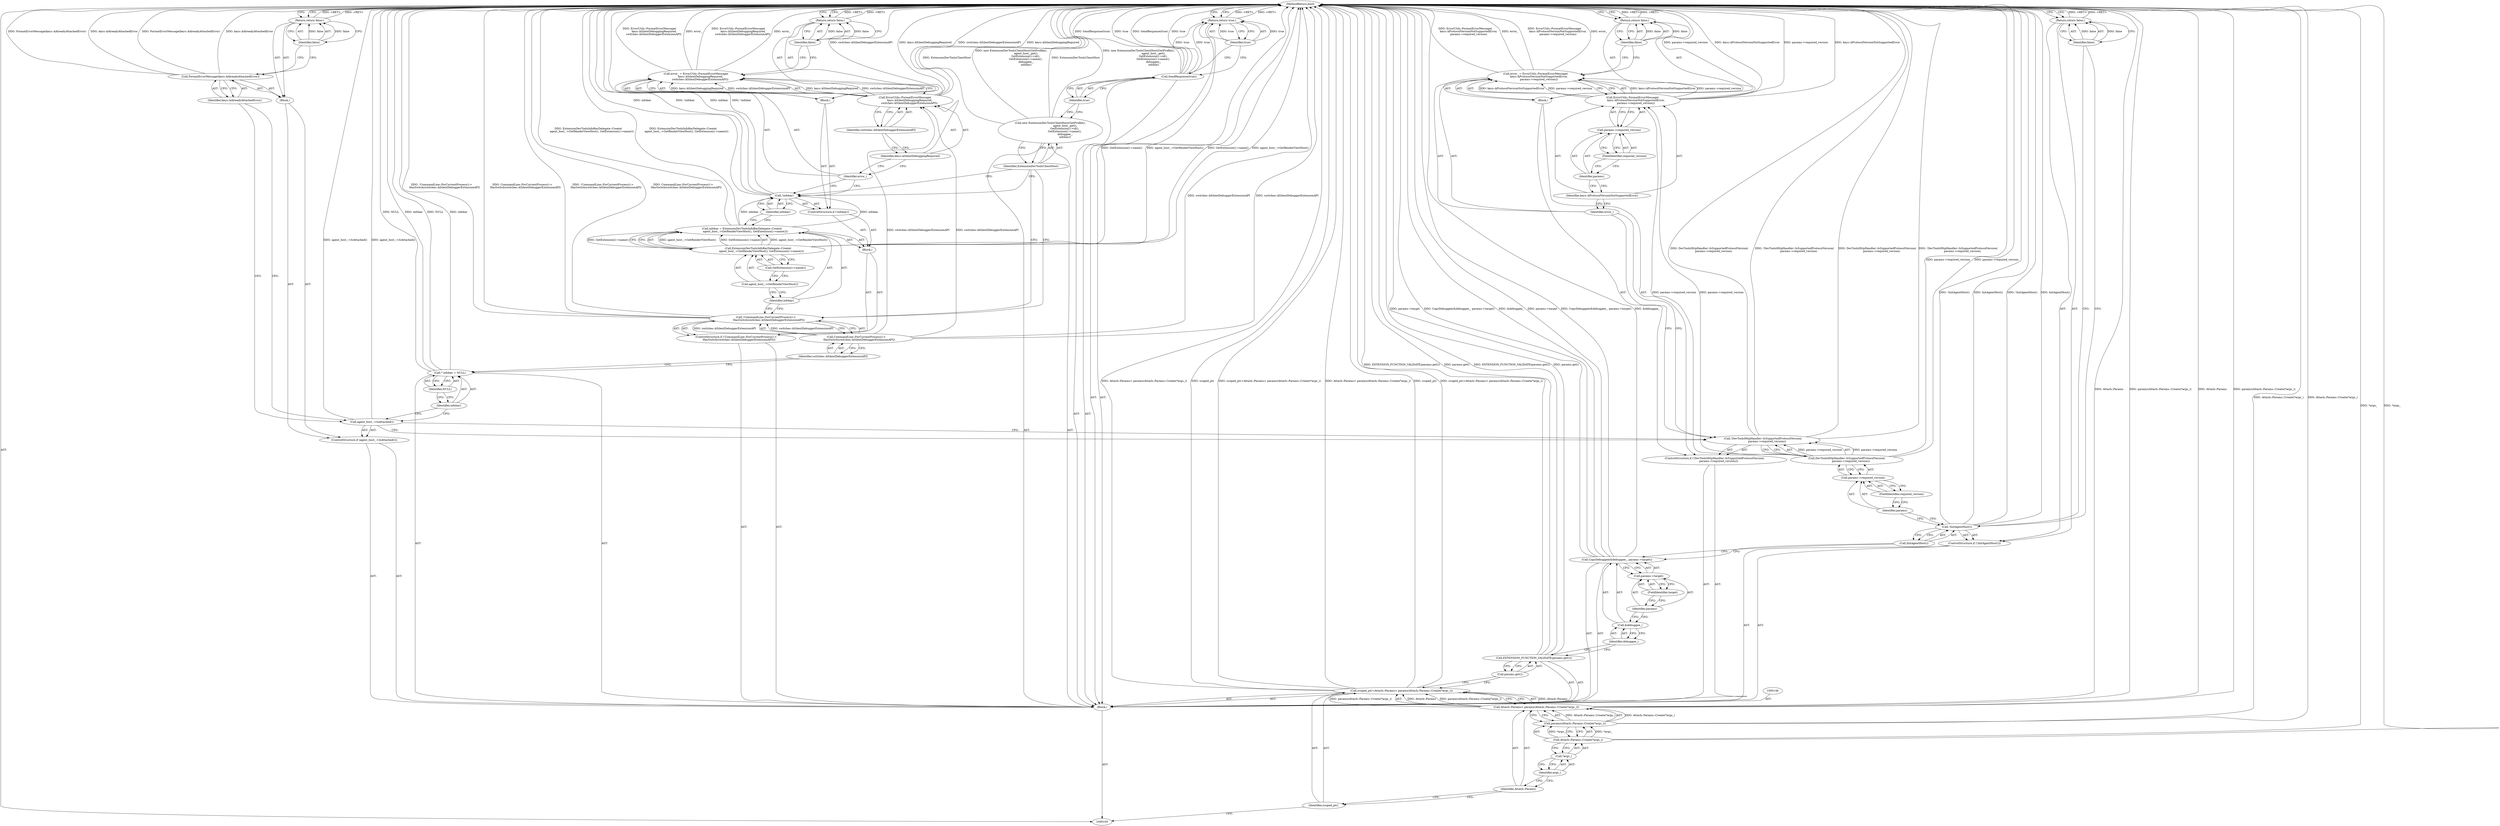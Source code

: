 digraph "1_Chrome_684a212a93141908bcc10f4bc57f3edb53d2d21f_0" {
"1000177" [label="(MethodReturn,bool)"];
"1000101" [label="(Block,)"];
"1000126" [label="(Call,params->required_version)"];
"1000127" [label="(Identifier,params)"];
"1000128" [label="(FieldIdentifier,required_version)"];
"1000129" [label="(Block,)"];
"1000132" [label="(Call,ErrorUtils::FormatErrorMessage(\n        keys::kProtocolVersionNotSupportedError,\n        params->required_version))"];
"1000130" [label="(Call,error_ = ErrorUtils::FormatErrorMessage(\n        keys::kProtocolVersionNotSupportedError,\n        params->required_version))"];
"1000131" [label="(Identifier,error_)"];
"1000133" [label="(Identifier,keys::kProtocolVersionNotSupportedError)"];
"1000136" [label="(FieldIdentifier,required_version)"];
"1000134" [label="(Call,params->required_version)"];
"1000135" [label="(Identifier,params)"];
"1000138" [label="(Identifier,false)"];
"1000137" [label="(Return,return false;)"];
"1000139" [label="(ControlStructure,if (agent_host_->IsAttached()))"];
"1000141" [label="(Block,)"];
"1000140" [label="(Call,agent_host_->IsAttached())"];
"1000143" [label="(Identifier,keys::kAlreadyAttachedError)"];
"1000142" [label="(Call,FormatErrorMessage(keys::kAlreadyAttachedError))"];
"1000145" [label="(Identifier,false)"];
"1000144" [label="(Return,return false;)"];
"1000104" [label="(Call,Attach::Params> params(Attach::Params::Create(*args_)))"];
"1000105" [label="(Identifier,Attach::Params)"];
"1000102" [label="(Call,scoped_ptr<Attach::Params> params(Attach::Params::Create(*args_)))"];
"1000103" [label="(Identifier,scoped_ptr)"];
"1000106" [label="(Call,params(Attach::Params::Create(*args_)))"];
"1000107" [label="(Call,Attach::Params::Create(*args_))"];
"1000108" [label="(Call,*args_)"];
"1000109" [label="(Identifier,args_)"];
"1000147" [label="(Call,* infobar = NULL)"];
"1000148" [label="(Identifier,infobar)"];
"1000149" [label="(Identifier,NULL)"];
"1000150" [label="(ControlStructure,if (!CommandLine::ForCurrentProcess()->\n       HasSwitch(switches::kSilentDebuggerExtensionAPI)))"];
"1000151" [label="(Call,!CommandLine::ForCurrentProcess()->\n       HasSwitch(switches::kSilentDebuggerExtensionAPI))"];
"1000152" [label="(Call,CommandLine::ForCurrentProcess()->\n       HasSwitch(switches::kSilentDebuggerExtensionAPI))"];
"1000153" [label="(Identifier,switches::kSilentDebuggerExtensionAPI)"];
"1000154" [label="(Block,)"];
"1000157" [label="(Call,ExtensionDevToolsInfoBarDelegate::Create(\n        agent_host_->GetRenderViewHost(), GetExtension()->name()))"];
"1000155" [label="(Call,infobar = ExtensionDevToolsInfoBarDelegate::Create(\n        agent_host_->GetRenderViewHost(), GetExtension()->name()))"];
"1000156" [label="(Identifier,infobar)"];
"1000159" [label="(Call,GetExtension()->name())"];
"1000158" [label="(Call,agent_host_->GetRenderViewHost())"];
"1000162" [label="(Identifier,infobar)"];
"1000163" [label="(Block,)"];
"1000160" [label="(ControlStructure,if (!infobar))"];
"1000161" [label="(Call,!infobar)"];
"1000166" [label="(Call,ErrorUtils::FormatErrorMessage(\n           keys::kSilentDebuggingRequired,\n          switches::kSilentDebuggerExtensionAPI))"];
"1000164" [label="(Call,error_ = ErrorUtils::FormatErrorMessage(\n           keys::kSilentDebuggingRequired,\n          switches::kSilentDebuggerExtensionAPI))"];
"1000165" [label="(Identifier,error_)"];
"1000167" [label="(Identifier,keys::kSilentDebuggingRequired)"];
"1000110" [label="(Call,EXTENSION_FUNCTION_VALIDATE(params.get()))"];
"1000111" [label="(Call,params.get())"];
"1000168" [label="(Identifier,switches::kSilentDebuggerExtensionAPI)"];
"1000170" [label="(Identifier,false)"];
"1000169" [label="(Return,return false;)"];
"1000171" [label="(Call,new ExtensionDevToolsClientHost(GetProfile(),\n                                   agent_host_.get(),\n                                  GetExtension()->id(),\n                                  GetExtension()->name(),\n                                   debuggee_,\n                                   infobar))"];
"1000172" [label="(Identifier,ExtensionDevToolsClientHost)"];
"1000174" [label="(Identifier,true)"];
"1000173" [label="(Call,SendResponse(true))"];
"1000175" [label="(Return,return true;)"];
"1000176" [label="(Identifier,true)"];
"1000113" [label="(Call,&debuggee_)"];
"1000114" [label="(Identifier,debuggee_)"];
"1000112" [label="(Call,CopyDebuggee(&debuggee_, params->target))"];
"1000115" [label="(Call,params->target)"];
"1000116" [label="(Identifier,params)"];
"1000117" [label="(FieldIdentifier,target)"];
"1000118" [label="(ControlStructure,if (!InitAgentHost()))"];
"1000119" [label="(Call,!InitAgentHost())"];
"1000120" [label="(Call,InitAgentHost())"];
"1000122" [label="(Identifier,false)"];
"1000121" [label="(Return,return false;)"];
"1000123" [label="(ControlStructure,if (!DevToolsHttpHandler::IsSupportedProtocolVersion(\n          params->required_version)))"];
"1000124" [label="(Call,!DevToolsHttpHandler::IsSupportedProtocolVersion(\n          params->required_version))"];
"1000125" [label="(Call,DevToolsHttpHandler::IsSupportedProtocolVersion(\n          params->required_version))"];
"1000177" -> "1000100"  [label="AST: "];
"1000177" -> "1000121"  [label="CFG: "];
"1000177" -> "1000137"  [label="CFG: "];
"1000177" -> "1000144"  [label="CFG: "];
"1000177" -> "1000169"  [label="CFG: "];
"1000177" -> "1000175"  [label="CFG: "];
"1000169" -> "1000177"  [label="DDG: <RET>"];
"1000144" -> "1000177"  [label="DDG: <RET>"];
"1000121" -> "1000177"  [label="DDG: <RET>"];
"1000137" -> "1000177"  [label="DDG: <RET>"];
"1000175" -> "1000177"  [label="DDG: <RET>"];
"1000157" -> "1000177"  [label="DDG: GetExtension()->name()"];
"1000157" -> "1000177"  [label="DDG: agent_host_->GetRenderViewHost()"];
"1000124" -> "1000177"  [label="DDG: DevToolsHttpHandler::IsSupportedProtocolVersion(\n          params->required_version)"];
"1000124" -> "1000177"  [label="DDG: !DevToolsHttpHandler::IsSupportedProtocolVersion(\n          params->required_version)"];
"1000107" -> "1000177"  [label="DDG: *args_"];
"1000155" -> "1000177"  [label="DDG: ExtensionDevToolsInfoBarDelegate::Create(\n        agent_host_->GetRenderViewHost(), GetExtension()->name())"];
"1000102" -> "1000177"  [label="DDG: Attach::Params> params(Attach::Params::Create(*args_))"];
"1000102" -> "1000177"  [label="DDG: scoped_ptr"];
"1000102" -> "1000177"  [label="DDG: scoped_ptr<Attach::Params> params(Attach::Params::Create(*args_))"];
"1000104" -> "1000177"  [label="DDG: Attach::Params"];
"1000104" -> "1000177"  [label="DDG: params(Attach::Params::Create(*args_))"];
"1000130" -> "1000177"  [label="DDG: ErrorUtils::FormatErrorMessage(\n        keys::kProtocolVersionNotSupportedError,\n        params->required_version)"];
"1000130" -> "1000177"  [label="DDG: error_"];
"1000112" -> "1000177"  [label="DDG: params->target"];
"1000112" -> "1000177"  [label="DDG: CopyDebuggee(&debuggee_, params->target)"];
"1000112" -> "1000177"  [label="DDG: &debuggee_"];
"1000152" -> "1000177"  [label="DDG: switches::kSilentDebuggerExtensionAPI"];
"1000119" -> "1000177"  [label="DDG: !InitAgentHost()"];
"1000119" -> "1000177"  [label="DDG: InitAgentHost()"];
"1000161" -> "1000177"  [label="DDG: infobar"];
"1000161" -> "1000177"  [label="DDG: !infobar"];
"1000166" -> "1000177"  [label="DDG: switches::kSilentDebuggerExtensionAPI"];
"1000166" -> "1000177"  [label="DDG: keys::kSilentDebuggingRequired"];
"1000125" -> "1000177"  [label="DDG: params->required_version"];
"1000171" -> "1000177"  [label="DDG: ExtensionDevToolsClientHost"];
"1000171" -> "1000177"  [label="DDG: new ExtensionDevToolsClientHost(GetProfile(),\n                                   agent_host_.get(),\n                                  GetExtension()->id(),\n                                  GetExtension()->name(),\n                                   debuggee_,\n                                   infobar)"];
"1000142" -> "1000177"  [label="DDG: FormatErrorMessage(keys::kAlreadyAttachedError)"];
"1000142" -> "1000177"  [label="DDG: keys::kAlreadyAttachedError"];
"1000106" -> "1000177"  [label="DDG: Attach::Params::Create(*args_)"];
"1000151" -> "1000177"  [label="DDG: !CommandLine::ForCurrentProcess()->\n       HasSwitch(switches::kSilentDebuggerExtensionAPI)"];
"1000151" -> "1000177"  [label="DDG: CommandLine::ForCurrentProcess()->\n       HasSwitch(switches::kSilentDebuggerExtensionAPI)"];
"1000164" -> "1000177"  [label="DDG: ErrorUtils::FormatErrorMessage(\n           keys::kSilentDebuggingRequired,\n          switches::kSilentDebuggerExtensionAPI)"];
"1000164" -> "1000177"  [label="DDG: error_"];
"1000140" -> "1000177"  [label="DDG: agent_host_->IsAttached()"];
"1000132" -> "1000177"  [label="DDG: params->required_version"];
"1000132" -> "1000177"  [label="DDG: keys::kProtocolVersionNotSupportedError"];
"1000147" -> "1000177"  [label="DDG: NULL"];
"1000147" -> "1000177"  [label="DDG: infobar"];
"1000110" -> "1000177"  [label="DDG: EXTENSION_FUNCTION_VALIDATE(params.get())"];
"1000110" -> "1000177"  [label="DDG: params.get()"];
"1000173" -> "1000177"  [label="DDG: SendResponse(true)"];
"1000173" -> "1000177"  [label="DDG: true"];
"1000101" -> "1000100"  [label="AST: "];
"1000102" -> "1000101"  [label="AST: "];
"1000110" -> "1000101"  [label="AST: "];
"1000112" -> "1000101"  [label="AST: "];
"1000118" -> "1000101"  [label="AST: "];
"1000123" -> "1000101"  [label="AST: "];
"1000139" -> "1000101"  [label="AST: "];
"1000146" -> "1000101"  [label="AST: "];
"1000147" -> "1000101"  [label="AST: "];
"1000150" -> "1000101"  [label="AST: "];
"1000171" -> "1000101"  [label="AST: "];
"1000173" -> "1000101"  [label="AST: "];
"1000175" -> "1000101"  [label="AST: "];
"1000126" -> "1000125"  [label="AST: "];
"1000126" -> "1000128"  [label="CFG: "];
"1000127" -> "1000126"  [label="AST: "];
"1000128" -> "1000126"  [label="AST: "];
"1000125" -> "1000126"  [label="CFG: "];
"1000127" -> "1000126"  [label="AST: "];
"1000127" -> "1000119"  [label="CFG: "];
"1000128" -> "1000127"  [label="CFG: "];
"1000128" -> "1000126"  [label="AST: "];
"1000128" -> "1000127"  [label="CFG: "];
"1000126" -> "1000128"  [label="CFG: "];
"1000129" -> "1000123"  [label="AST: "];
"1000130" -> "1000129"  [label="AST: "];
"1000137" -> "1000129"  [label="AST: "];
"1000132" -> "1000130"  [label="AST: "];
"1000132" -> "1000134"  [label="CFG: "];
"1000133" -> "1000132"  [label="AST: "];
"1000134" -> "1000132"  [label="AST: "];
"1000130" -> "1000132"  [label="CFG: "];
"1000132" -> "1000177"  [label="DDG: params->required_version"];
"1000132" -> "1000177"  [label="DDG: keys::kProtocolVersionNotSupportedError"];
"1000132" -> "1000130"  [label="DDG: keys::kProtocolVersionNotSupportedError"];
"1000132" -> "1000130"  [label="DDG: params->required_version"];
"1000125" -> "1000132"  [label="DDG: params->required_version"];
"1000130" -> "1000129"  [label="AST: "];
"1000130" -> "1000132"  [label="CFG: "];
"1000131" -> "1000130"  [label="AST: "];
"1000132" -> "1000130"  [label="AST: "];
"1000138" -> "1000130"  [label="CFG: "];
"1000130" -> "1000177"  [label="DDG: ErrorUtils::FormatErrorMessage(\n        keys::kProtocolVersionNotSupportedError,\n        params->required_version)"];
"1000130" -> "1000177"  [label="DDG: error_"];
"1000132" -> "1000130"  [label="DDG: keys::kProtocolVersionNotSupportedError"];
"1000132" -> "1000130"  [label="DDG: params->required_version"];
"1000131" -> "1000130"  [label="AST: "];
"1000131" -> "1000124"  [label="CFG: "];
"1000133" -> "1000131"  [label="CFG: "];
"1000133" -> "1000132"  [label="AST: "];
"1000133" -> "1000131"  [label="CFG: "];
"1000135" -> "1000133"  [label="CFG: "];
"1000136" -> "1000134"  [label="AST: "];
"1000136" -> "1000135"  [label="CFG: "];
"1000134" -> "1000136"  [label="CFG: "];
"1000134" -> "1000132"  [label="AST: "];
"1000134" -> "1000136"  [label="CFG: "];
"1000135" -> "1000134"  [label="AST: "];
"1000136" -> "1000134"  [label="AST: "];
"1000132" -> "1000134"  [label="CFG: "];
"1000135" -> "1000134"  [label="AST: "];
"1000135" -> "1000133"  [label="CFG: "];
"1000136" -> "1000135"  [label="CFG: "];
"1000138" -> "1000137"  [label="AST: "];
"1000138" -> "1000130"  [label="CFG: "];
"1000137" -> "1000138"  [label="CFG: "];
"1000138" -> "1000137"  [label="DDG: false"];
"1000137" -> "1000129"  [label="AST: "];
"1000137" -> "1000138"  [label="CFG: "];
"1000138" -> "1000137"  [label="AST: "];
"1000177" -> "1000137"  [label="CFG: "];
"1000137" -> "1000177"  [label="DDG: <RET>"];
"1000138" -> "1000137"  [label="DDG: false"];
"1000139" -> "1000101"  [label="AST: "];
"1000140" -> "1000139"  [label="AST: "];
"1000141" -> "1000139"  [label="AST: "];
"1000141" -> "1000139"  [label="AST: "];
"1000142" -> "1000141"  [label="AST: "];
"1000144" -> "1000141"  [label="AST: "];
"1000140" -> "1000139"  [label="AST: "];
"1000140" -> "1000124"  [label="CFG: "];
"1000143" -> "1000140"  [label="CFG: "];
"1000148" -> "1000140"  [label="CFG: "];
"1000140" -> "1000177"  [label="DDG: agent_host_->IsAttached()"];
"1000143" -> "1000142"  [label="AST: "];
"1000143" -> "1000140"  [label="CFG: "];
"1000142" -> "1000143"  [label="CFG: "];
"1000142" -> "1000141"  [label="AST: "];
"1000142" -> "1000143"  [label="CFG: "];
"1000143" -> "1000142"  [label="AST: "];
"1000145" -> "1000142"  [label="CFG: "];
"1000142" -> "1000177"  [label="DDG: FormatErrorMessage(keys::kAlreadyAttachedError)"];
"1000142" -> "1000177"  [label="DDG: keys::kAlreadyAttachedError"];
"1000145" -> "1000144"  [label="AST: "];
"1000145" -> "1000142"  [label="CFG: "];
"1000144" -> "1000145"  [label="CFG: "];
"1000145" -> "1000144"  [label="DDG: false"];
"1000144" -> "1000141"  [label="AST: "];
"1000144" -> "1000145"  [label="CFG: "];
"1000145" -> "1000144"  [label="AST: "];
"1000177" -> "1000144"  [label="CFG: "];
"1000144" -> "1000177"  [label="DDG: <RET>"];
"1000145" -> "1000144"  [label="DDG: false"];
"1000104" -> "1000102"  [label="AST: "];
"1000104" -> "1000106"  [label="CFG: "];
"1000105" -> "1000104"  [label="AST: "];
"1000106" -> "1000104"  [label="AST: "];
"1000102" -> "1000104"  [label="CFG: "];
"1000104" -> "1000177"  [label="DDG: Attach::Params"];
"1000104" -> "1000177"  [label="DDG: params(Attach::Params::Create(*args_))"];
"1000104" -> "1000102"  [label="DDG: Attach::Params"];
"1000104" -> "1000102"  [label="DDG: params(Attach::Params::Create(*args_))"];
"1000106" -> "1000104"  [label="DDG: Attach::Params::Create(*args_)"];
"1000105" -> "1000104"  [label="AST: "];
"1000105" -> "1000103"  [label="CFG: "];
"1000109" -> "1000105"  [label="CFG: "];
"1000102" -> "1000101"  [label="AST: "];
"1000102" -> "1000104"  [label="CFG: "];
"1000103" -> "1000102"  [label="AST: "];
"1000104" -> "1000102"  [label="AST: "];
"1000111" -> "1000102"  [label="CFG: "];
"1000102" -> "1000177"  [label="DDG: Attach::Params> params(Attach::Params::Create(*args_))"];
"1000102" -> "1000177"  [label="DDG: scoped_ptr"];
"1000102" -> "1000177"  [label="DDG: scoped_ptr<Attach::Params> params(Attach::Params::Create(*args_))"];
"1000104" -> "1000102"  [label="DDG: Attach::Params"];
"1000104" -> "1000102"  [label="DDG: params(Attach::Params::Create(*args_))"];
"1000103" -> "1000102"  [label="AST: "];
"1000103" -> "1000100"  [label="CFG: "];
"1000105" -> "1000103"  [label="CFG: "];
"1000106" -> "1000104"  [label="AST: "];
"1000106" -> "1000107"  [label="CFG: "];
"1000107" -> "1000106"  [label="AST: "];
"1000104" -> "1000106"  [label="CFG: "];
"1000106" -> "1000177"  [label="DDG: Attach::Params::Create(*args_)"];
"1000106" -> "1000104"  [label="DDG: Attach::Params::Create(*args_)"];
"1000107" -> "1000106"  [label="DDG: *args_"];
"1000107" -> "1000106"  [label="AST: "];
"1000107" -> "1000108"  [label="CFG: "];
"1000108" -> "1000107"  [label="AST: "];
"1000106" -> "1000107"  [label="CFG: "];
"1000107" -> "1000177"  [label="DDG: *args_"];
"1000107" -> "1000106"  [label="DDG: *args_"];
"1000108" -> "1000107"  [label="AST: "];
"1000108" -> "1000109"  [label="CFG: "];
"1000109" -> "1000108"  [label="AST: "];
"1000107" -> "1000108"  [label="CFG: "];
"1000109" -> "1000108"  [label="AST: "];
"1000109" -> "1000105"  [label="CFG: "];
"1000108" -> "1000109"  [label="CFG: "];
"1000147" -> "1000101"  [label="AST: "];
"1000147" -> "1000149"  [label="CFG: "];
"1000148" -> "1000147"  [label="AST: "];
"1000149" -> "1000147"  [label="AST: "];
"1000153" -> "1000147"  [label="CFG: "];
"1000147" -> "1000177"  [label="DDG: NULL"];
"1000147" -> "1000177"  [label="DDG: infobar"];
"1000148" -> "1000147"  [label="AST: "];
"1000148" -> "1000140"  [label="CFG: "];
"1000149" -> "1000148"  [label="CFG: "];
"1000149" -> "1000147"  [label="AST: "];
"1000149" -> "1000148"  [label="CFG: "];
"1000147" -> "1000149"  [label="CFG: "];
"1000150" -> "1000101"  [label="AST: "];
"1000151" -> "1000150"  [label="AST: "];
"1000154" -> "1000150"  [label="AST: "];
"1000151" -> "1000150"  [label="AST: "];
"1000151" -> "1000152"  [label="CFG: "];
"1000152" -> "1000151"  [label="AST: "];
"1000156" -> "1000151"  [label="CFG: "];
"1000172" -> "1000151"  [label="CFG: "];
"1000151" -> "1000177"  [label="DDG: !CommandLine::ForCurrentProcess()->\n       HasSwitch(switches::kSilentDebuggerExtensionAPI)"];
"1000151" -> "1000177"  [label="DDG: CommandLine::ForCurrentProcess()->\n       HasSwitch(switches::kSilentDebuggerExtensionAPI)"];
"1000152" -> "1000151"  [label="DDG: switches::kSilentDebuggerExtensionAPI"];
"1000152" -> "1000151"  [label="AST: "];
"1000152" -> "1000153"  [label="CFG: "];
"1000153" -> "1000152"  [label="AST: "];
"1000151" -> "1000152"  [label="CFG: "];
"1000152" -> "1000177"  [label="DDG: switches::kSilentDebuggerExtensionAPI"];
"1000152" -> "1000151"  [label="DDG: switches::kSilentDebuggerExtensionAPI"];
"1000152" -> "1000166"  [label="DDG: switches::kSilentDebuggerExtensionAPI"];
"1000153" -> "1000152"  [label="AST: "];
"1000153" -> "1000147"  [label="CFG: "];
"1000152" -> "1000153"  [label="CFG: "];
"1000154" -> "1000150"  [label="AST: "];
"1000155" -> "1000154"  [label="AST: "];
"1000160" -> "1000154"  [label="AST: "];
"1000157" -> "1000155"  [label="AST: "];
"1000157" -> "1000159"  [label="CFG: "];
"1000158" -> "1000157"  [label="AST: "];
"1000159" -> "1000157"  [label="AST: "];
"1000155" -> "1000157"  [label="CFG: "];
"1000157" -> "1000177"  [label="DDG: GetExtension()->name()"];
"1000157" -> "1000177"  [label="DDG: agent_host_->GetRenderViewHost()"];
"1000157" -> "1000155"  [label="DDG: agent_host_->GetRenderViewHost()"];
"1000157" -> "1000155"  [label="DDG: GetExtension()->name()"];
"1000155" -> "1000154"  [label="AST: "];
"1000155" -> "1000157"  [label="CFG: "];
"1000156" -> "1000155"  [label="AST: "];
"1000157" -> "1000155"  [label="AST: "];
"1000162" -> "1000155"  [label="CFG: "];
"1000155" -> "1000177"  [label="DDG: ExtensionDevToolsInfoBarDelegate::Create(\n        agent_host_->GetRenderViewHost(), GetExtension()->name())"];
"1000157" -> "1000155"  [label="DDG: agent_host_->GetRenderViewHost()"];
"1000157" -> "1000155"  [label="DDG: GetExtension()->name()"];
"1000155" -> "1000161"  [label="DDG: infobar"];
"1000156" -> "1000155"  [label="AST: "];
"1000156" -> "1000151"  [label="CFG: "];
"1000158" -> "1000156"  [label="CFG: "];
"1000159" -> "1000157"  [label="AST: "];
"1000159" -> "1000158"  [label="CFG: "];
"1000157" -> "1000159"  [label="CFG: "];
"1000158" -> "1000157"  [label="AST: "];
"1000158" -> "1000156"  [label="CFG: "];
"1000159" -> "1000158"  [label="CFG: "];
"1000162" -> "1000161"  [label="AST: "];
"1000162" -> "1000155"  [label="CFG: "];
"1000161" -> "1000162"  [label="CFG: "];
"1000163" -> "1000160"  [label="AST: "];
"1000164" -> "1000163"  [label="AST: "];
"1000169" -> "1000163"  [label="AST: "];
"1000160" -> "1000154"  [label="AST: "];
"1000161" -> "1000160"  [label="AST: "];
"1000163" -> "1000160"  [label="AST: "];
"1000161" -> "1000160"  [label="AST: "];
"1000161" -> "1000162"  [label="CFG: "];
"1000162" -> "1000161"  [label="AST: "];
"1000165" -> "1000161"  [label="CFG: "];
"1000172" -> "1000161"  [label="CFG: "];
"1000161" -> "1000177"  [label="DDG: infobar"];
"1000161" -> "1000177"  [label="DDG: !infobar"];
"1000155" -> "1000161"  [label="DDG: infobar"];
"1000166" -> "1000164"  [label="AST: "];
"1000166" -> "1000168"  [label="CFG: "];
"1000167" -> "1000166"  [label="AST: "];
"1000168" -> "1000166"  [label="AST: "];
"1000164" -> "1000166"  [label="CFG: "];
"1000166" -> "1000177"  [label="DDG: switches::kSilentDebuggerExtensionAPI"];
"1000166" -> "1000177"  [label="DDG: keys::kSilentDebuggingRequired"];
"1000166" -> "1000164"  [label="DDG: keys::kSilentDebuggingRequired"];
"1000166" -> "1000164"  [label="DDG: switches::kSilentDebuggerExtensionAPI"];
"1000152" -> "1000166"  [label="DDG: switches::kSilentDebuggerExtensionAPI"];
"1000164" -> "1000163"  [label="AST: "];
"1000164" -> "1000166"  [label="CFG: "];
"1000165" -> "1000164"  [label="AST: "];
"1000166" -> "1000164"  [label="AST: "];
"1000170" -> "1000164"  [label="CFG: "];
"1000164" -> "1000177"  [label="DDG: ErrorUtils::FormatErrorMessage(\n           keys::kSilentDebuggingRequired,\n          switches::kSilentDebuggerExtensionAPI)"];
"1000164" -> "1000177"  [label="DDG: error_"];
"1000166" -> "1000164"  [label="DDG: keys::kSilentDebuggingRequired"];
"1000166" -> "1000164"  [label="DDG: switches::kSilentDebuggerExtensionAPI"];
"1000165" -> "1000164"  [label="AST: "];
"1000165" -> "1000161"  [label="CFG: "];
"1000167" -> "1000165"  [label="CFG: "];
"1000167" -> "1000166"  [label="AST: "];
"1000167" -> "1000165"  [label="CFG: "];
"1000168" -> "1000167"  [label="CFG: "];
"1000110" -> "1000101"  [label="AST: "];
"1000110" -> "1000111"  [label="CFG: "];
"1000111" -> "1000110"  [label="AST: "];
"1000114" -> "1000110"  [label="CFG: "];
"1000110" -> "1000177"  [label="DDG: EXTENSION_FUNCTION_VALIDATE(params.get())"];
"1000110" -> "1000177"  [label="DDG: params.get()"];
"1000111" -> "1000110"  [label="AST: "];
"1000111" -> "1000102"  [label="CFG: "];
"1000110" -> "1000111"  [label="CFG: "];
"1000168" -> "1000166"  [label="AST: "];
"1000168" -> "1000167"  [label="CFG: "];
"1000166" -> "1000168"  [label="CFG: "];
"1000170" -> "1000169"  [label="AST: "];
"1000170" -> "1000164"  [label="CFG: "];
"1000169" -> "1000170"  [label="CFG: "];
"1000170" -> "1000169"  [label="DDG: false"];
"1000169" -> "1000163"  [label="AST: "];
"1000169" -> "1000170"  [label="CFG: "];
"1000170" -> "1000169"  [label="AST: "];
"1000177" -> "1000169"  [label="CFG: "];
"1000169" -> "1000177"  [label="DDG: <RET>"];
"1000170" -> "1000169"  [label="DDG: false"];
"1000171" -> "1000101"  [label="AST: "];
"1000171" -> "1000172"  [label="CFG: "];
"1000172" -> "1000171"  [label="AST: "];
"1000174" -> "1000171"  [label="CFG: "];
"1000171" -> "1000177"  [label="DDG: ExtensionDevToolsClientHost"];
"1000171" -> "1000177"  [label="DDG: new ExtensionDevToolsClientHost(GetProfile(),\n                                   agent_host_.get(),\n                                  GetExtension()->id(),\n                                  GetExtension()->name(),\n                                   debuggee_,\n                                   infobar)"];
"1000172" -> "1000171"  [label="AST: "];
"1000172" -> "1000161"  [label="CFG: "];
"1000172" -> "1000151"  [label="CFG: "];
"1000171" -> "1000172"  [label="CFG: "];
"1000174" -> "1000173"  [label="AST: "];
"1000174" -> "1000171"  [label="CFG: "];
"1000173" -> "1000174"  [label="CFG: "];
"1000173" -> "1000101"  [label="AST: "];
"1000173" -> "1000174"  [label="CFG: "];
"1000174" -> "1000173"  [label="AST: "];
"1000176" -> "1000173"  [label="CFG: "];
"1000173" -> "1000177"  [label="DDG: SendResponse(true)"];
"1000173" -> "1000177"  [label="DDG: true"];
"1000173" -> "1000175"  [label="DDG: true"];
"1000175" -> "1000101"  [label="AST: "];
"1000175" -> "1000176"  [label="CFG: "];
"1000176" -> "1000175"  [label="AST: "];
"1000177" -> "1000175"  [label="CFG: "];
"1000175" -> "1000177"  [label="DDG: <RET>"];
"1000176" -> "1000175"  [label="DDG: true"];
"1000173" -> "1000175"  [label="DDG: true"];
"1000176" -> "1000175"  [label="AST: "];
"1000176" -> "1000173"  [label="CFG: "];
"1000175" -> "1000176"  [label="CFG: "];
"1000176" -> "1000175"  [label="DDG: true"];
"1000113" -> "1000112"  [label="AST: "];
"1000113" -> "1000114"  [label="CFG: "];
"1000114" -> "1000113"  [label="AST: "];
"1000116" -> "1000113"  [label="CFG: "];
"1000114" -> "1000113"  [label="AST: "];
"1000114" -> "1000110"  [label="CFG: "];
"1000113" -> "1000114"  [label="CFG: "];
"1000112" -> "1000101"  [label="AST: "];
"1000112" -> "1000115"  [label="CFG: "];
"1000113" -> "1000112"  [label="AST: "];
"1000115" -> "1000112"  [label="AST: "];
"1000120" -> "1000112"  [label="CFG: "];
"1000112" -> "1000177"  [label="DDG: params->target"];
"1000112" -> "1000177"  [label="DDG: CopyDebuggee(&debuggee_, params->target)"];
"1000112" -> "1000177"  [label="DDG: &debuggee_"];
"1000115" -> "1000112"  [label="AST: "];
"1000115" -> "1000117"  [label="CFG: "];
"1000116" -> "1000115"  [label="AST: "];
"1000117" -> "1000115"  [label="AST: "];
"1000112" -> "1000115"  [label="CFG: "];
"1000116" -> "1000115"  [label="AST: "];
"1000116" -> "1000113"  [label="CFG: "];
"1000117" -> "1000116"  [label="CFG: "];
"1000117" -> "1000115"  [label="AST: "];
"1000117" -> "1000116"  [label="CFG: "];
"1000115" -> "1000117"  [label="CFG: "];
"1000118" -> "1000101"  [label="AST: "];
"1000119" -> "1000118"  [label="AST: "];
"1000121" -> "1000118"  [label="AST: "];
"1000119" -> "1000118"  [label="AST: "];
"1000119" -> "1000120"  [label="CFG: "];
"1000120" -> "1000119"  [label="AST: "];
"1000122" -> "1000119"  [label="CFG: "];
"1000127" -> "1000119"  [label="CFG: "];
"1000119" -> "1000177"  [label="DDG: !InitAgentHost()"];
"1000119" -> "1000177"  [label="DDG: InitAgentHost()"];
"1000120" -> "1000119"  [label="AST: "];
"1000120" -> "1000112"  [label="CFG: "];
"1000119" -> "1000120"  [label="CFG: "];
"1000122" -> "1000121"  [label="AST: "];
"1000122" -> "1000119"  [label="CFG: "];
"1000121" -> "1000122"  [label="CFG: "];
"1000122" -> "1000121"  [label="DDG: false"];
"1000121" -> "1000118"  [label="AST: "];
"1000121" -> "1000122"  [label="CFG: "];
"1000122" -> "1000121"  [label="AST: "];
"1000177" -> "1000121"  [label="CFG: "];
"1000121" -> "1000177"  [label="DDG: <RET>"];
"1000122" -> "1000121"  [label="DDG: false"];
"1000123" -> "1000101"  [label="AST: "];
"1000124" -> "1000123"  [label="AST: "];
"1000129" -> "1000123"  [label="AST: "];
"1000124" -> "1000123"  [label="AST: "];
"1000124" -> "1000125"  [label="CFG: "];
"1000125" -> "1000124"  [label="AST: "];
"1000131" -> "1000124"  [label="CFG: "];
"1000140" -> "1000124"  [label="CFG: "];
"1000124" -> "1000177"  [label="DDG: DevToolsHttpHandler::IsSupportedProtocolVersion(\n          params->required_version)"];
"1000124" -> "1000177"  [label="DDG: !DevToolsHttpHandler::IsSupportedProtocolVersion(\n          params->required_version)"];
"1000125" -> "1000124"  [label="DDG: params->required_version"];
"1000125" -> "1000124"  [label="AST: "];
"1000125" -> "1000126"  [label="CFG: "];
"1000126" -> "1000125"  [label="AST: "];
"1000124" -> "1000125"  [label="CFG: "];
"1000125" -> "1000177"  [label="DDG: params->required_version"];
"1000125" -> "1000124"  [label="DDG: params->required_version"];
"1000125" -> "1000132"  [label="DDG: params->required_version"];
}
